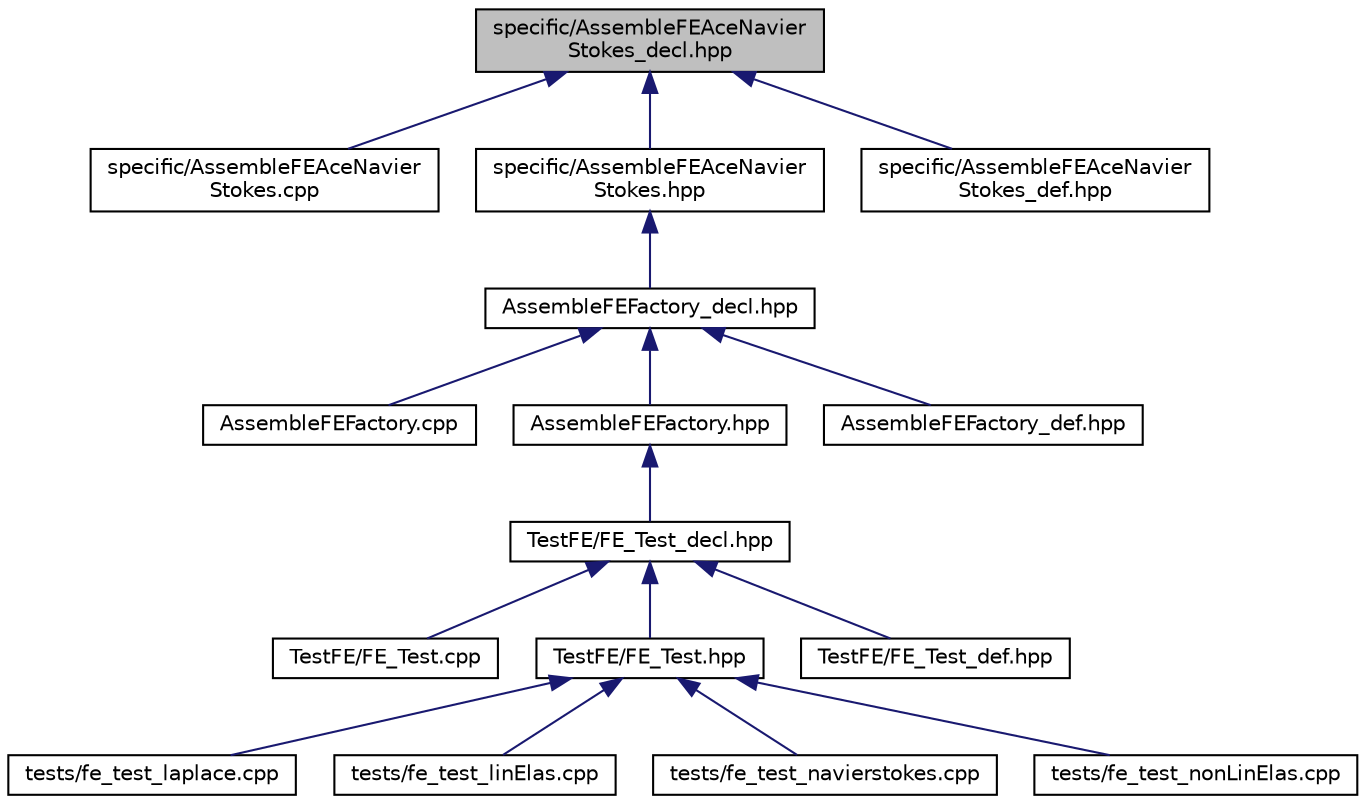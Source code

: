 digraph "specific/AssembleFEAceNavierStokes_decl.hpp"
{
 // LATEX_PDF_SIZE
  edge [fontname="Helvetica",fontsize="10",labelfontname="Helvetica",labelfontsize="10"];
  node [fontname="Helvetica",fontsize="10",shape=record];
  Node1 [label="specific/AssembleFEAceNavier\lStokes_decl.hpp",height=0.2,width=0.4,color="black", fillcolor="grey75", style="filled", fontcolor="black",tooltip=" "];
  Node1 -> Node2 [dir="back",color="midnightblue",fontsize="10",style="solid"];
  Node2 [label="specific/AssembleFEAceNavier\lStokes.cpp",height=0.2,width=0.4,color="black", fillcolor="white", style="filled",URL="$AssembleFEAceNavierStokes_8cpp.html",tooltip=" "];
  Node1 -> Node3 [dir="back",color="midnightblue",fontsize="10",style="solid"];
  Node3 [label="specific/AssembleFEAceNavier\lStokes.hpp",height=0.2,width=0.4,color="black", fillcolor="white", style="filled",URL="$AssembleFEAceNavierStokes_8hpp.html",tooltip=" "];
  Node3 -> Node4 [dir="back",color="midnightblue",fontsize="10",style="solid"];
  Node4 [label="AssembleFEFactory_decl.hpp",height=0.2,width=0.4,color="black", fillcolor="white", style="filled",URL="$AssembleFEFactory__decl_8hpp.html",tooltip=" "];
  Node4 -> Node5 [dir="back",color="midnightblue",fontsize="10",style="solid"];
  Node5 [label="AssembleFEFactory.cpp",height=0.2,width=0.4,color="black", fillcolor="white", style="filled",URL="$AssembleFEFactory_8cpp.html",tooltip=" "];
  Node4 -> Node6 [dir="back",color="midnightblue",fontsize="10",style="solid"];
  Node6 [label="AssembleFEFactory.hpp",height=0.2,width=0.4,color="black", fillcolor="white", style="filled",URL="$AssembleFEFactory_8hpp.html",tooltip=" "];
  Node6 -> Node7 [dir="back",color="midnightblue",fontsize="10",style="solid"];
  Node7 [label="TestFE/FE_Test_decl.hpp",height=0.2,width=0.4,color="black", fillcolor="white", style="filled",URL="$FE__Test__decl_8hpp.html",tooltip=" "];
  Node7 -> Node8 [dir="back",color="midnightblue",fontsize="10",style="solid"];
  Node8 [label="TestFE/FE_Test.cpp",height=0.2,width=0.4,color="black", fillcolor="white", style="filled",URL="$FE__Test_8cpp.html",tooltip=" "];
  Node7 -> Node9 [dir="back",color="midnightblue",fontsize="10",style="solid"];
  Node9 [label="TestFE/FE_Test.hpp",height=0.2,width=0.4,color="black", fillcolor="white", style="filled",URL="$FE__Test_8hpp.html",tooltip=" "];
  Node9 -> Node10 [dir="back",color="midnightblue",fontsize="10",style="solid"];
  Node10 [label="tests/fe_test_laplace.cpp",height=0.2,width=0.4,color="black", fillcolor="white", style="filled",URL="$fe__test__laplace_8cpp.html",tooltip=" "];
  Node9 -> Node11 [dir="back",color="midnightblue",fontsize="10",style="solid"];
  Node11 [label="tests/fe_test_linElas.cpp",height=0.2,width=0.4,color="black", fillcolor="white", style="filled",URL="$fe__test__linElas_8cpp.html",tooltip=" "];
  Node9 -> Node12 [dir="back",color="midnightblue",fontsize="10",style="solid"];
  Node12 [label="tests/fe_test_navierstokes.cpp",height=0.2,width=0.4,color="black", fillcolor="white", style="filled",URL="$fe__test__navierstokes_8cpp.html",tooltip=" "];
  Node9 -> Node13 [dir="back",color="midnightblue",fontsize="10",style="solid"];
  Node13 [label="tests/fe_test_nonLinElas.cpp",height=0.2,width=0.4,color="black", fillcolor="white", style="filled",URL="$fe__test__nonLinElas_8cpp.html",tooltip=" "];
  Node7 -> Node14 [dir="back",color="midnightblue",fontsize="10",style="solid"];
  Node14 [label="TestFE/FE_Test_def.hpp",height=0.2,width=0.4,color="black", fillcolor="white", style="filled",URL="$FE__Test__def_8hpp.html",tooltip=" "];
  Node4 -> Node15 [dir="back",color="midnightblue",fontsize="10",style="solid"];
  Node15 [label="AssembleFEFactory_def.hpp",height=0.2,width=0.4,color="black", fillcolor="white", style="filled",URL="$AssembleFEFactory__def_8hpp.html",tooltip=" "];
  Node1 -> Node16 [dir="back",color="midnightblue",fontsize="10",style="solid"];
  Node16 [label="specific/AssembleFEAceNavier\lStokes_def.hpp",height=0.2,width=0.4,color="black", fillcolor="white", style="filled",URL="$AssembleFEAceNavierStokes__def_8hpp.html",tooltip=" "];
}
